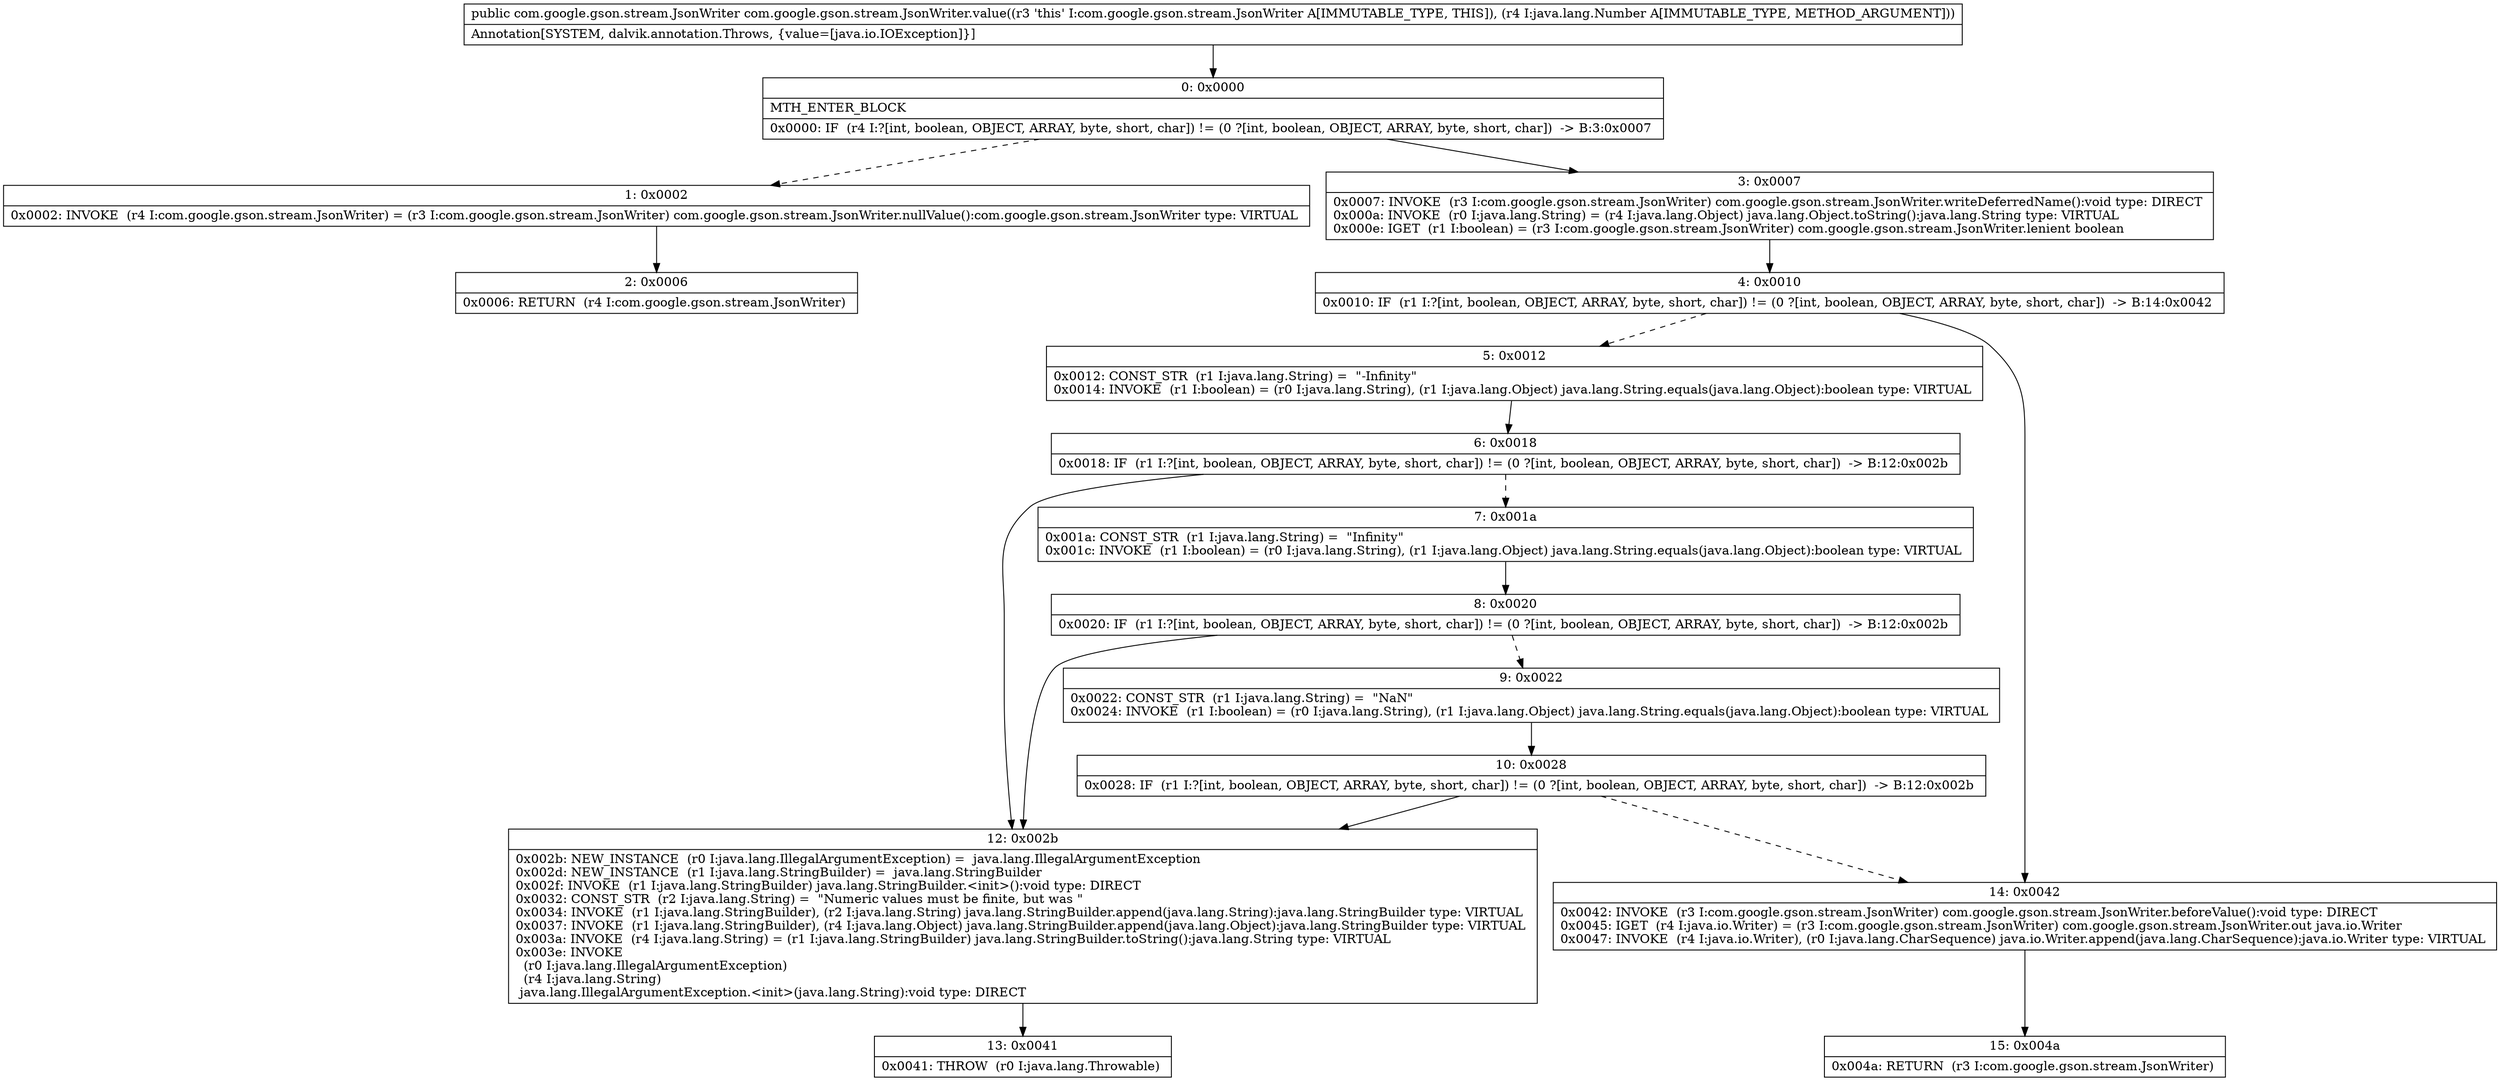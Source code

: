 digraph "CFG forcom.google.gson.stream.JsonWriter.value(Ljava\/lang\/Number;)Lcom\/google\/gson\/stream\/JsonWriter;" {
Node_0 [shape=record,label="{0\:\ 0x0000|MTH_ENTER_BLOCK\l|0x0000: IF  (r4 I:?[int, boolean, OBJECT, ARRAY, byte, short, char]) != (0 ?[int, boolean, OBJECT, ARRAY, byte, short, char])  \-\> B:3:0x0007 \l}"];
Node_1 [shape=record,label="{1\:\ 0x0002|0x0002: INVOKE  (r4 I:com.google.gson.stream.JsonWriter) = (r3 I:com.google.gson.stream.JsonWriter) com.google.gson.stream.JsonWriter.nullValue():com.google.gson.stream.JsonWriter type: VIRTUAL \l}"];
Node_2 [shape=record,label="{2\:\ 0x0006|0x0006: RETURN  (r4 I:com.google.gson.stream.JsonWriter) \l}"];
Node_3 [shape=record,label="{3\:\ 0x0007|0x0007: INVOKE  (r3 I:com.google.gson.stream.JsonWriter) com.google.gson.stream.JsonWriter.writeDeferredName():void type: DIRECT \l0x000a: INVOKE  (r0 I:java.lang.String) = (r4 I:java.lang.Object) java.lang.Object.toString():java.lang.String type: VIRTUAL \l0x000e: IGET  (r1 I:boolean) = (r3 I:com.google.gson.stream.JsonWriter) com.google.gson.stream.JsonWriter.lenient boolean \l}"];
Node_4 [shape=record,label="{4\:\ 0x0010|0x0010: IF  (r1 I:?[int, boolean, OBJECT, ARRAY, byte, short, char]) != (0 ?[int, boolean, OBJECT, ARRAY, byte, short, char])  \-\> B:14:0x0042 \l}"];
Node_5 [shape=record,label="{5\:\ 0x0012|0x0012: CONST_STR  (r1 I:java.lang.String) =  \"\-Infinity\" \l0x0014: INVOKE  (r1 I:boolean) = (r0 I:java.lang.String), (r1 I:java.lang.Object) java.lang.String.equals(java.lang.Object):boolean type: VIRTUAL \l}"];
Node_6 [shape=record,label="{6\:\ 0x0018|0x0018: IF  (r1 I:?[int, boolean, OBJECT, ARRAY, byte, short, char]) != (0 ?[int, boolean, OBJECT, ARRAY, byte, short, char])  \-\> B:12:0x002b \l}"];
Node_7 [shape=record,label="{7\:\ 0x001a|0x001a: CONST_STR  (r1 I:java.lang.String) =  \"Infinity\" \l0x001c: INVOKE  (r1 I:boolean) = (r0 I:java.lang.String), (r1 I:java.lang.Object) java.lang.String.equals(java.lang.Object):boolean type: VIRTUAL \l}"];
Node_8 [shape=record,label="{8\:\ 0x0020|0x0020: IF  (r1 I:?[int, boolean, OBJECT, ARRAY, byte, short, char]) != (0 ?[int, boolean, OBJECT, ARRAY, byte, short, char])  \-\> B:12:0x002b \l}"];
Node_9 [shape=record,label="{9\:\ 0x0022|0x0022: CONST_STR  (r1 I:java.lang.String) =  \"NaN\" \l0x0024: INVOKE  (r1 I:boolean) = (r0 I:java.lang.String), (r1 I:java.lang.Object) java.lang.String.equals(java.lang.Object):boolean type: VIRTUAL \l}"];
Node_10 [shape=record,label="{10\:\ 0x0028|0x0028: IF  (r1 I:?[int, boolean, OBJECT, ARRAY, byte, short, char]) != (0 ?[int, boolean, OBJECT, ARRAY, byte, short, char])  \-\> B:12:0x002b \l}"];
Node_12 [shape=record,label="{12\:\ 0x002b|0x002b: NEW_INSTANCE  (r0 I:java.lang.IllegalArgumentException) =  java.lang.IllegalArgumentException \l0x002d: NEW_INSTANCE  (r1 I:java.lang.StringBuilder) =  java.lang.StringBuilder \l0x002f: INVOKE  (r1 I:java.lang.StringBuilder) java.lang.StringBuilder.\<init\>():void type: DIRECT \l0x0032: CONST_STR  (r2 I:java.lang.String) =  \"Numeric values must be finite, but was \" \l0x0034: INVOKE  (r1 I:java.lang.StringBuilder), (r2 I:java.lang.String) java.lang.StringBuilder.append(java.lang.String):java.lang.StringBuilder type: VIRTUAL \l0x0037: INVOKE  (r1 I:java.lang.StringBuilder), (r4 I:java.lang.Object) java.lang.StringBuilder.append(java.lang.Object):java.lang.StringBuilder type: VIRTUAL \l0x003a: INVOKE  (r4 I:java.lang.String) = (r1 I:java.lang.StringBuilder) java.lang.StringBuilder.toString():java.lang.String type: VIRTUAL \l0x003e: INVOKE  \l  (r0 I:java.lang.IllegalArgumentException)\l  (r4 I:java.lang.String)\l java.lang.IllegalArgumentException.\<init\>(java.lang.String):void type: DIRECT \l}"];
Node_13 [shape=record,label="{13\:\ 0x0041|0x0041: THROW  (r0 I:java.lang.Throwable) \l}"];
Node_14 [shape=record,label="{14\:\ 0x0042|0x0042: INVOKE  (r3 I:com.google.gson.stream.JsonWriter) com.google.gson.stream.JsonWriter.beforeValue():void type: DIRECT \l0x0045: IGET  (r4 I:java.io.Writer) = (r3 I:com.google.gson.stream.JsonWriter) com.google.gson.stream.JsonWriter.out java.io.Writer \l0x0047: INVOKE  (r4 I:java.io.Writer), (r0 I:java.lang.CharSequence) java.io.Writer.append(java.lang.CharSequence):java.io.Writer type: VIRTUAL \l}"];
Node_15 [shape=record,label="{15\:\ 0x004a|0x004a: RETURN  (r3 I:com.google.gson.stream.JsonWriter) \l}"];
MethodNode[shape=record,label="{public com.google.gson.stream.JsonWriter com.google.gson.stream.JsonWriter.value((r3 'this' I:com.google.gson.stream.JsonWriter A[IMMUTABLE_TYPE, THIS]), (r4 I:java.lang.Number A[IMMUTABLE_TYPE, METHOD_ARGUMENT]))  | Annotation[SYSTEM, dalvik.annotation.Throws, \{value=[java.io.IOException]\}]\l}"];
MethodNode -> Node_0;
Node_0 -> Node_1[style=dashed];
Node_0 -> Node_3;
Node_1 -> Node_2;
Node_3 -> Node_4;
Node_4 -> Node_5[style=dashed];
Node_4 -> Node_14;
Node_5 -> Node_6;
Node_6 -> Node_7[style=dashed];
Node_6 -> Node_12;
Node_7 -> Node_8;
Node_8 -> Node_9[style=dashed];
Node_8 -> Node_12;
Node_9 -> Node_10;
Node_10 -> Node_12;
Node_10 -> Node_14[style=dashed];
Node_12 -> Node_13;
Node_14 -> Node_15;
}

